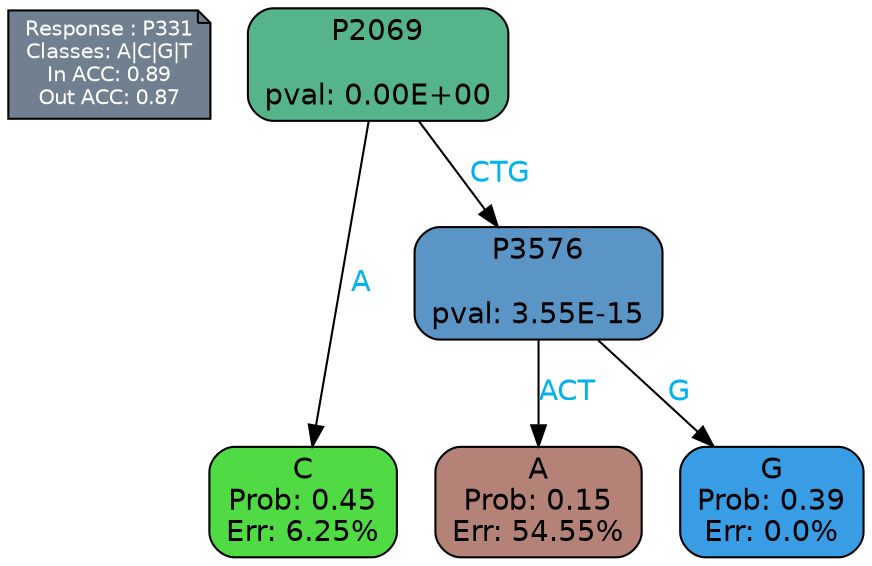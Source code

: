 digraph Tree {
node [shape=box, style="filled, rounded", color="black", fontname=helvetica] ;
graph [ranksep=equally, splines=polylines, bgcolor=transparent, dpi=600] ;
edge [fontname=helvetica] ;
LEGEND [label="Response : P331
Classes: A|C|G|T
In ACC: 0.89
Out ACC: 0.87
",shape=note,align=left,style=filled,fillcolor="slategray",fontcolor="white",fontsize=10];1 [label="P2069

pval: 0.00E+00", fillcolor="#56b48b"] ;
2 [label="C
Prob: 0.45
Err: 6.25%", fillcolor="#50da43"] ;
3 [label="P3576

pval: 3.55E-15", fillcolor="#5b95c6"] ;
4 [label="A
Prob: 0.15
Err: 54.55%", fillcolor="#b48277"] ;
5 [label="G
Prob: 0.39
Err: 0.0%", fillcolor="#399de5"] ;
1 -> 2 [label="A",fontcolor=deepskyblue2] ;
1 -> 3 [label="CTG",fontcolor=deepskyblue2] ;
3 -> 4 [label="ACT",fontcolor=deepskyblue2] ;
3 -> 5 [label="G",fontcolor=deepskyblue2] ;
{rank = same; 2;4;5;}{rank = same; LEGEND;1;}}